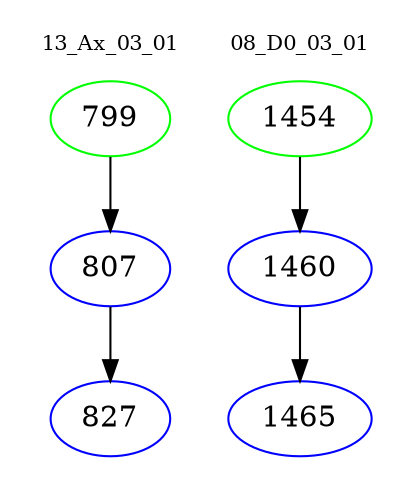 digraph{
subgraph cluster_0 {
color = white
label = "13_Ax_03_01";
fontsize=10;
T0_799 [label="799", color="green"]
T0_799 -> T0_807 [color="black"]
T0_807 [label="807", color="blue"]
T0_807 -> T0_827 [color="black"]
T0_827 [label="827", color="blue"]
}
subgraph cluster_1 {
color = white
label = "08_D0_03_01";
fontsize=10;
T1_1454 [label="1454", color="green"]
T1_1454 -> T1_1460 [color="black"]
T1_1460 [label="1460", color="blue"]
T1_1460 -> T1_1465 [color="black"]
T1_1465 [label="1465", color="blue"]
}
}
